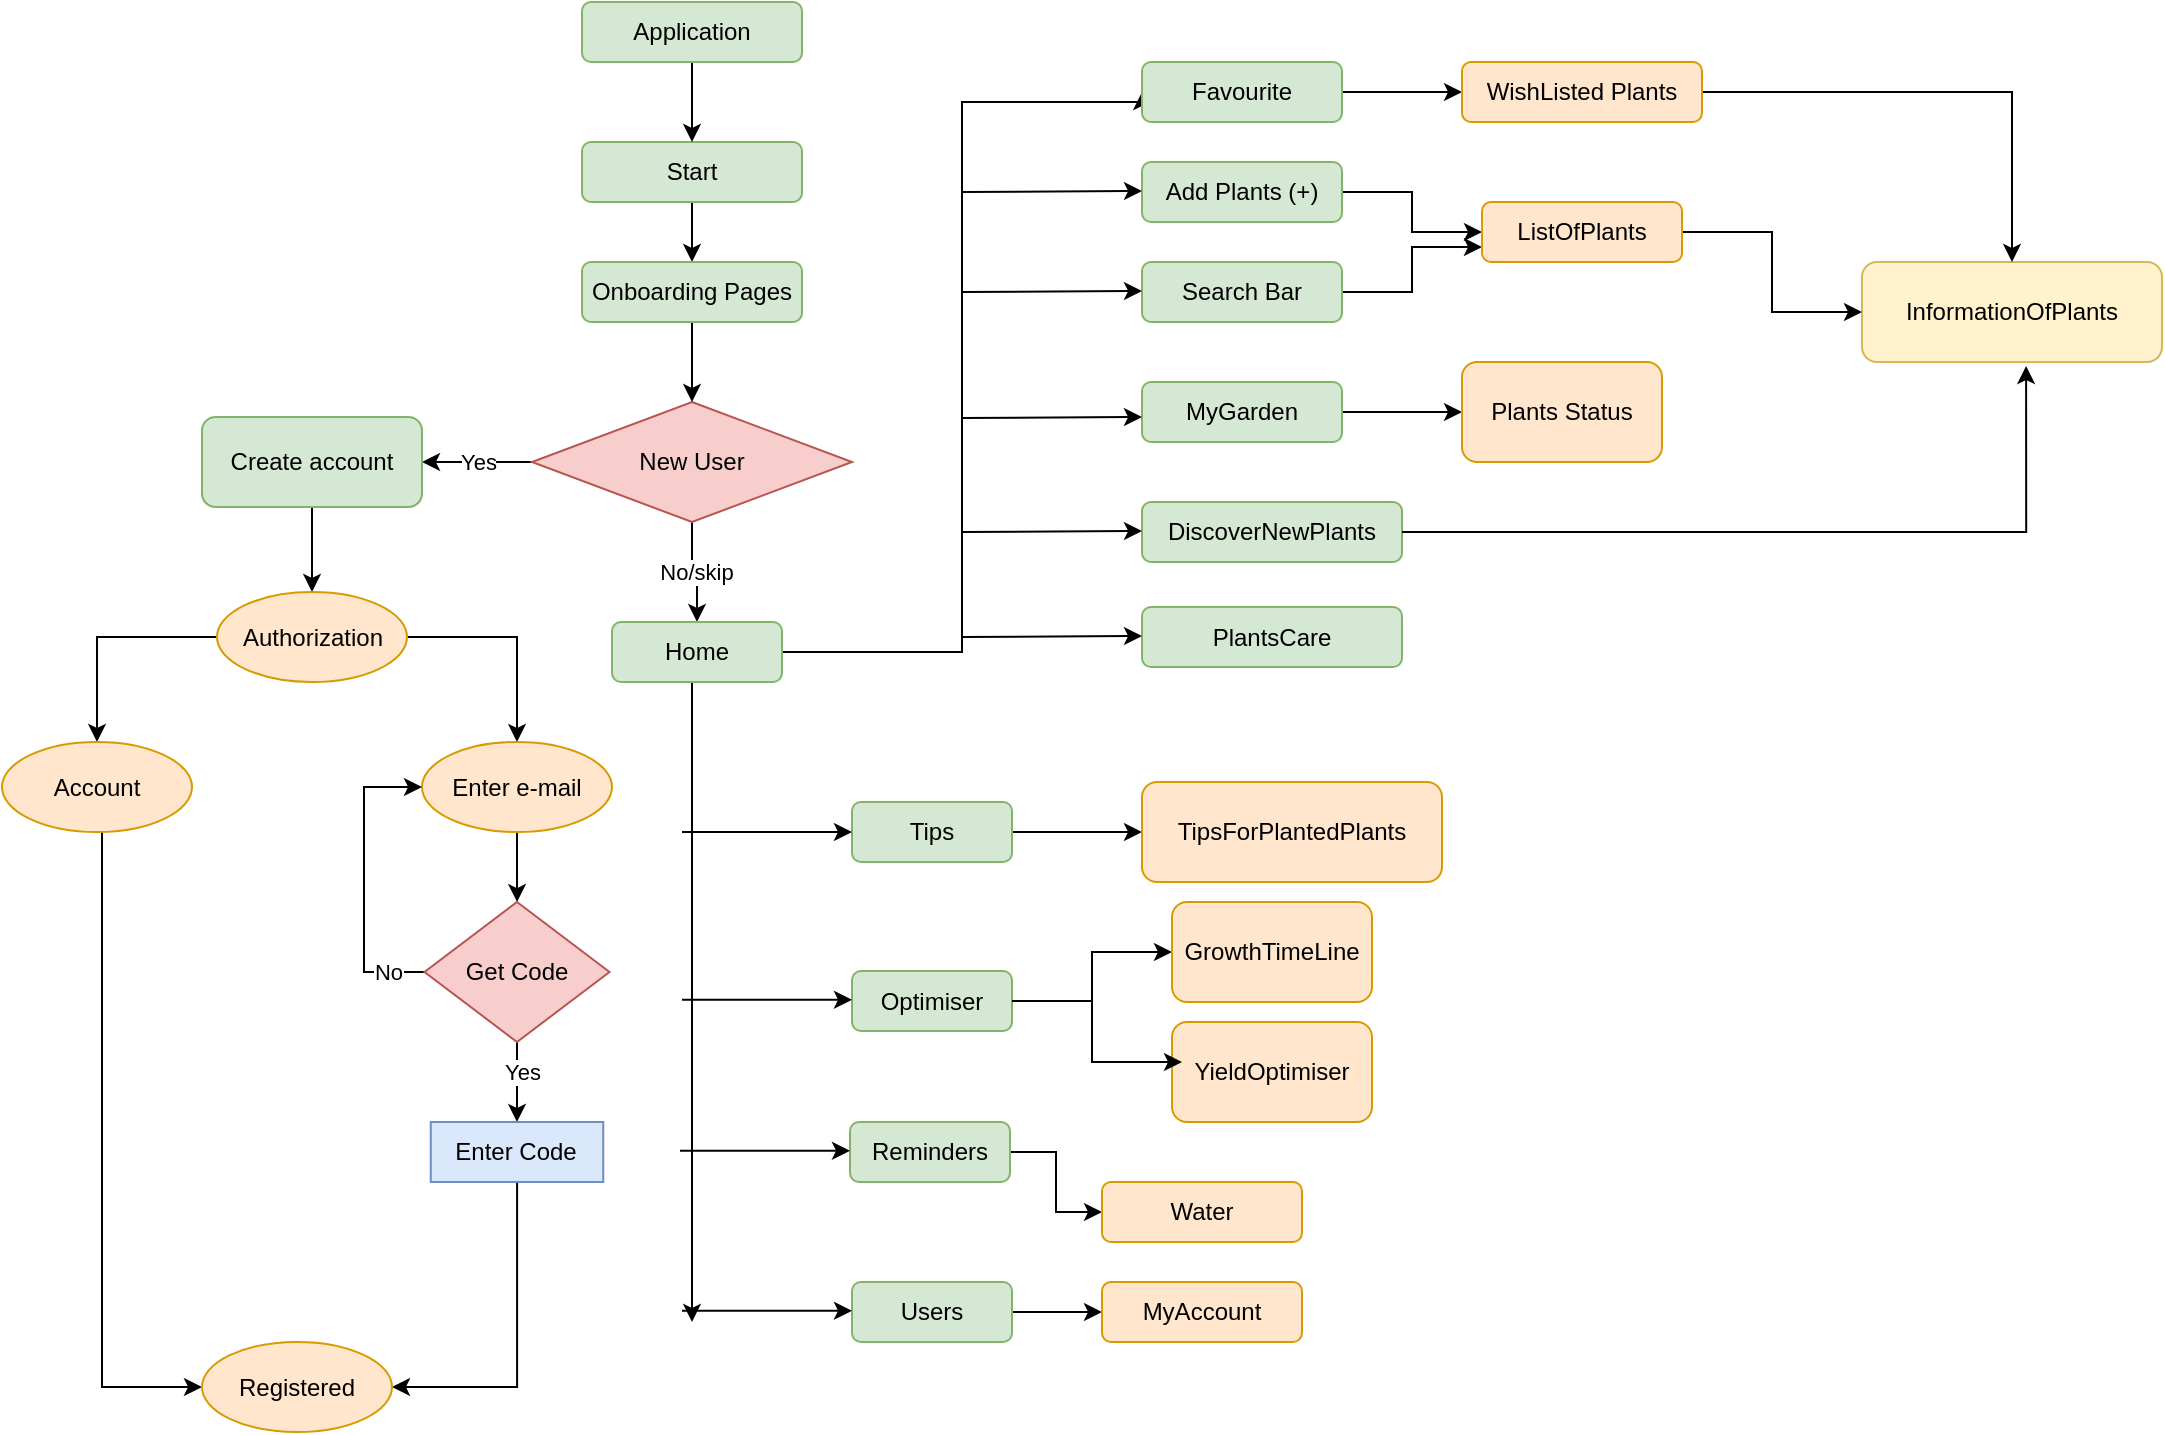 <mxfile version="24.0.7" type="device">
  <diagram name="Page-1" id="lXcvp4EWxheQCzDuiYOg">
    <mxGraphModel dx="1949" dy="794" grid="1" gridSize="10" guides="1" tooltips="1" connect="1" arrows="1" fold="1" page="1" pageScale="1" pageWidth="827" pageHeight="1169" math="0" shadow="0">
      <root>
        <mxCell id="0" />
        <mxCell id="1" parent="0" />
        <mxCell id="AIVGzDLhW5xscZHU8tAO-6" value="" style="edgeStyle=orthogonalEdgeStyle;rounded=0;orthogonalLoop=1;jettySize=auto;html=1;" parent="1" source="AIVGzDLhW5xscZHU8tAO-1" target="AIVGzDLhW5xscZHU8tAO-5" edge="1">
          <mxGeometry relative="1" as="geometry" />
        </mxCell>
        <mxCell id="AIVGzDLhW5xscZHU8tAO-1" value="Start" style="rounded=1;whiteSpace=wrap;html=1;fillColor=#d5e8d4;strokeColor=#82b366;" parent="1" vertex="1">
          <mxGeometry x="240" y="170" width="110" height="30" as="geometry" />
        </mxCell>
        <mxCell id="AIVGzDLhW5xscZHU8tAO-3" value="" style="edgeStyle=orthogonalEdgeStyle;rounded=0;orthogonalLoop=1;jettySize=auto;html=1;" parent="1" source="AIVGzDLhW5xscZHU8tAO-2" target="AIVGzDLhW5xscZHU8tAO-1" edge="1">
          <mxGeometry relative="1" as="geometry" />
        </mxCell>
        <mxCell id="AIVGzDLhW5xscZHU8tAO-2" value="Application" style="rounded=1;whiteSpace=wrap;html=1;fillColor=#d5e8d4;strokeColor=#82b366;" parent="1" vertex="1">
          <mxGeometry x="240" y="100" width="110" height="30" as="geometry" />
        </mxCell>
        <mxCell id="AIVGzDLhW5xscZHU8tAO-13" value="Yes" style="edgeStyle=orthogonalEdgeStyle;rounded=0;orthogonalLoop=1;jettySize=auto;html=1;" parent="1" source="AIVGzDLhW5xscZHU8tAO-4" target="AIVGzDLhW5xscZHU8tAO-9" edge="1">
          <mxGeometry relative="1" as="geometry" />
        </mxCell>
        <mxCell id="AIVGzDLhW5xscZHU8tAO-14" value="No/skip" style="edgeStyle=orthogonalEdgeStyle;rounded=0;orthogonalLoop=1;jettySize=auto;html=1;" parent="1" source="AIVGzDLhW5xscZHU8tAO-4" target="AIVGzDLhW5xscZHU8tAO-10" edge="1">
          <mxGeometry relative="1" as="geometry" />
        </mxCell>
        <mxCell id="AIVGzDLhW5xscZHU8tAO-4" value="New User" style="rhombus;whiteSpace=wrap;html=1;fillColor=#f8cecc;strokeColor=#b85450;" parent="1" vertex="1">
          <mxGeometry x="215" y="300" width="160" height="60" as="geometry" />
        </mxCell>
        <mxCell id="AIVGzDLhW5xscZHU8tAO-7" value="" style="edgeStyle=orthogonalEdgeStyle;rounded=0;orthogonalLoop=1;jettySize=auto;html=1;" parent="1" source="AIVGzDLhW5xscZHU8tAO-5" target="AIVGzDLhW5xscZHU8tAO-4" edge="1">
          <mxGeometry relative="1" as="geometry" />
        </mxCell>
        <mxCell id="AIVGzDLhW5xscZHU8tAO-5" value="Onboarding Pages" style="rounded=1;whiteSpace=wrap;html=1;fillColor=#d5e8d4;strokeColor=#82b366;" parent="1" vertex="1">
          <mxGeometry x="240" y="230" width="110" height="30" as="geometry" />
        </mxCell>
        <mxCell id="AIVGzDLhW5xscZHU8tAO-17" value="" style="edgeStyle=orthogonalEdgeStyle;rounded=0;orthogonalLoop=1;jettySize=auto;html=1;" parent="1" source="AIVGzDLhW5xscZHU8tAO-9" target="AIVGzDLhW5xscZHU8tAO-16" edge="1">
          <mxGeometry relative="1" as="geometry" />
        </mxCell>
        <mxCell id="AIVGzDLhW5xscZHU8tAO-9" value="Create account" style="rounded=1;whiteSpace=wrap;html=1;fillColor=#d5e8d4;strokeColor=#82b366;" parent="1" vertex="1">
          <mxGeometry x="50" y="307.5" width="110" height="45" as="geometry" />
        </mxCell>
        <mxCell id="AIVGzDLhW5xscZHU8tAO-38" style="edgeStyle=orthogonalEdgeStyle;rounded=0;orthogonalLoop=1;jettySize=auto;html=1;" parent="1" source="AIVGzDLhW5xscZHU8tAO-10" edge="1">
          <mxGeometry relative="1" as="geometry">
            <mxPoint x="295" y="760" as="targetPoint" />
            <Array as="points">
              <mxPoint x="295" y="530" />
              <mxPoint x="295" y="530" />
            </Array>
          </mxGeometry>
        </mxCell>
        <mxCell id="XliYqOPRCOiQvhlmMYCz-3" style="edgeStyle=orthogonalEdgeStyle;rounded=0;orthogonalLoop=1;jettySize=auto;html=1;entryX=0;entryY=0.5;entryDx=0;entryDy=0;" edge="1" parent="1" source="AIVGzDLhW5xscZHU8tAO-10" target="XliYqOPRCOiQvhlmMYCz-1">
          <mxGeometry relative="1" as="geometry">
            <Array as="points">
              <mxPoint x="430" y="425" />
              <mxPoint x="430" y="150" />
              <mxPoint x="520" y="150" />
            </Array>
          </mxGeometry>
        </mxCell>
        <mxCell id="AIVGzDLhW5xscZHU8tAO-10" value="Home" style="rounded=1;whiteSpace=wrap;html=1;fillColor=#d5e8d4;strokeColor=#82b366;" parent="1" vertex="1">
          <mxGeometry x="255" y="410" width="85" height="30" as="geometry" />
        </mxCell>
        <mxCell id="AIVGzDLhW5xscZHU8tAO-20" style="edgeStyle=orthogonalEdgeStyle;rounded=0;orthogonalLoop=1;jettySize=auto;html=1;entryX=0.5;entryY=0;entryDx=0;entryDy=0;" parent="1" source="AIVGzDLhW5xscZHU8tAO-16" target="AIVGzDLhW5xscZHU8tAO-18" edge="1">
          <mxGeometry relative="1" as="geometry" />
        </mxCell>
        <mxCell id="AIVGzDLhW5xscZHU8tAO-21" style="edgeStyle=orthogonalEdgeStyle;rounded=0;orthogonalLoop=1;jettySize=auto;html=1;entryX=0.5;entryY=0;entryDx=0;entryDy=0;" parent="1" source="AIVGzDLhW5xscZHU8tAO-16" target="AIVGzDLhW5xscZHU8tAO-19" edge="1">
          <mxGeometry relative="1" as="geometry" />
        </mxCell>
        <mxCell id="AIVGzDLhW5xscZHU8tAO-16" value="Authorization" style="ellipse;whiteSpace=wrap;html=1;fillColor=#ffe6cc;strokeColor=#d79b00;" parent="1" vertex="1">
          <mxGeometry x="57.5" y="395" width="95" height="45" as="geometry" />
        </mxCell>
        <mxCell id="AIVGzDLhW5xscZHU8tAO-23" value="" style="edgeStyle=orthogonalEdgeStyle;rounded=0;orthogonalLoop=1;jettySize=auto;html=1;" parent="1" source="AIVGzDLhW5xscZHU8tAO-18" target="AIVGzDLhW5xscZHU8tAO-22" edge="1">
          <mxGeometry relative="1" as="geometry" />
        </mxCell>
        <mxCell id="AIVGzDLhW5xscZHU8tAO-18" value="Enter e-mail" style="ellipse;whiteSpace=wrap;html=1;fillColor=#ffe6cc;strokeColor=#d79b00;" parent="1" vertex="1">
          <mxGeometry x="160" y="470" width="95" height="45" as="geometry" />
        </mxCell>
        <mxCell id="AIVGzDLhW5xscZHU8tAO-33" style="edgeStyle=orthogonalEdgeStyle;rounded=0;orthogonalLoop=1;jettySize=auto;html=1;entryX=0;entryY=0.5;entryDx=0;entryDy=0;" parent="1" source="AIVGzDLhW5xscZHU8tAO-19" target="AIVGzDLhW5xscZHU8tAO-30" edge="1">
          <mxGeometry relative="1" as="geometry">
            <mxPoint x="-2.5" y="800" as="targetPoint" />
            <Array as="points">
              <mxPoint y="793" />
            </Array>
          </mxGeometry>
        </mxCell>
        <mxCell id="AIVGzDLhW5xscZHU8tAO-19" value="Account" style="ellipse;whiteSpace=wrap;html=1;fillColor=#ffe6cc;strokeColor=#d79b00;" parent="1" vertex="1">
          <mxGeometry x="-50" y="470" width="95" height="45" as="geometry" />
        </mxCell>
        <mxCell id="AIVGzDLhW5xscZHU8tAO-25" value="" style="edgeStyle=orthogonalEdgeStyle;rounded=0;orthogonalLoop=1;jettySize=auto;html=1;" parent="1" source="AIVGzDLhW5xscZHU8tAO-22" target="AIVGzDLhW5xscZHU8tAO-24" edge="1">
          <mxGeometry relative="1" as="geometry" />
        </mxCell>
        <mxCell id="AIVGzDLhW5xscZHU8tAO-26" value="Yes" style="edgeLabel;html=1;align=center;verticalAlign=middle;resizable=0;points=[];" parent="AIVGzDLhW5xscZHU8tAO-25" vertex="1" connectable="0">
          <mxGeometry x="-0.25" y="2" relative="1" as="geometry">
            <mxPoint as="offset" />
          </mxGeometry>
        </mxCell>
        <mxCell id="AIVGzDLhW5xscZHU8tAO-27" style="edgeStyle=orthogonalEdgeStyle;rounded=0;orthogonalLoop=1;jettySize=auto;html=1;entryX=0;entryY=0.5;entryDx=0;entryDy=0;" parent="1" source="AIVGzDLhW5xscZHU8tAO-22" target="AIVGzDLhW5xscZHU8tAO-18" edge="1">
          <mxGeometry relative="1" as="geometry">
            <mxPoint x="130" y="490" as="targetPoint" />
            <Array as="points">
              <mxPoint x="131" y="585" />
              <mxPoint x="131" y="493" />
            </Array>
          </mxGeometry>
        </mxCell>
        <mxCell id="AIVGzDLhW5xscZHU8tAO-29" value="No" style="edgeLabel;html=1;align=center;verticalAlign=middle;resizable=0;points=[];" parent="AIVGzDLhW5xscZHU8tAO-27" vertex="1" connectable="0">
          <mxGeometry x="-0.759" relative="1" as="geometry">
            <mxPoint as="offset" />
          </mxGeometry>
        </mxCell>
        <mxCell id="AIVGzDLhW5xscZHU8tAO-22" value="Get Code" style="rhombus;whiteSpace=wrap;html=1;fillColor=#f8cecc;strokeColor=#b85450;" parent="1" vertex="1">
          <mxGeometry x="161.25" y="550" width="92.5" height="70" as="geometry" />
        </mxCell>
        <mxCell id="AIVGzDLhW5xscZHU8tAO-31" style="edgeStyle=orthogonalEdgeStyle;rounded=0;orthogonalLoop=1;jettySize=auto;html=1;entryX=1;entryY=0.5;entryDx=0;entryDy=0;" parent="1" source="AIVGzDLhW5xscZHU8tAO-24" target="AIVGzDLhW5xscZHU8tAO-30" edge="1">
          <mxGeometry relative="1" as="geometry">
            <mxPoint x="207.505" y="800" as="targetPoint" />
            <Array as="points">
              <mxPoint x="208" y="793" />
            </Array>
          </mxGeometry>
        </mxCell>
        <mxCell id="AIVGzDLhW5xscZHU8tAO-24" value="Enter Code" style="rounded=0;whiteSpace=wrap;html=1;fillColor=#dae8fc;strokeColor=#6c8ebf;" parent="1" vertex="1">
          <mxGeometry x="164.38" y="660" width="86.25" height="30" as="geometry" />
        </mxCell>
        <mxCell id="AIVGzDLhW5xscZHU8tAO-30" value="Registered" style="ellipse;whiteSpace=wrap;html=1;fillColor=#ffe6cc;strokeColor=#d79b00;" parent="1" vertex="1">
          <mxGeometry x="50" y="770" width="95" height="45" as="geometry" />
        </mxCell>
        <mxCell id="XliYqOPRCOiQvhlmMYCz-31" style="edgeStyle=orthogonalEdgeStyle;rounded=0;orthogonalLoop=1;jettySize=auto;html=1;" edge="1" parent="1" source="AIVGzDLhW5xscZHU8tAO-34" target="XliYqOPRCOiQvhlmMYCz-30">
          <mxGeometry relative="1" as="geometry" />
        </mxCell>
        <mxCell id="AIVGzDLhW5xscZHU8tAO-34" value="Tips" style="rounded=1;whiteSpace=wrap;html=1;fillColor=#d5e8d4;strokeColor=#82b366;" parent="1" vertex="1">
          <mxGeometry x="375" y="500" width="80" height="30" as="geometry" />
        </mxCell>
        <mxCell id="XliYqOPRCOiQvhlmMYCz-34" style="edgeStyle=orthogonalEdgeStyle;rounded=0;orthogonalLoop=1;jettySize=auto;html=1;entryX=0;entryY=0.5;entryDx=0;entryDy=0;" edge="1" parent="1" source="AIVGzDLhW5xscZHU8tAO-35" target="XliYqOPRCOiQvhlmMYCz-32">
          <mxGeometry relative="1" as="geometry">
            <Array as="points">
              <mxPoint x="495" y="600" />
              <mxPoint x="495" y="575" />
            </Array>
          </mxGeometry>
        </mxCell>
        <mxCell id="AIVGzDLhW5xscZHU8tAO-35" value="Optimiser" style="rounded=1;whiteSpace=wrap;html=1;fillColor=#d5e8d4;strokeColor=#82b366;" parent="1" vertex="1">
          <mxGeometry x="375" y="584.5" width="80" height="30" as="geometry" />
        </mxCell>
        <mxCell id="XliYqOPRCOiQvhlmMYCz-37" style="edgeStyle=orthogonalEdgeStyle;rounded=0;orthogonalLoop=1;jettySize=auto;html=1;entryX=0;entryY=0.5;entryDx=0;entryDy=0;" edge="1" parent="1" source="AIVGzDLhW5xscZHU8tAO-36" target="XliYqOPRCOiQvhlmMYCz-36">
          <mxGeometry relative="1" as="geometry" />
        </mxCell>
        <mxCell id="AIVGzDLhW5xscZHU8tAO-36" value="Reminders" style="rounded=1;whiteSpace=wrap;html=1;fillColor=#d5e8d4;strokeColor=#82b366;" parent="1" vertex="1">
          <mxGeometry x="374" y="660" width="80" height="30" as="geometry" />
        </mxCell>
        <mxCell id="XliYqOPRCOiQvhlmMYCz-39" style="edgeStyle=orthogonalEdgeStyle;rounded=0;orthogonalLoop=1;jettySize=auto;html=1;entryX=0;entryY=0.5;entryDx=0;entryDy=0;" edge="1" parent="1" source="AIVGzDLhW5xscZHU8tAO-37" target="XliYqOPRCOiQvhlmMYCz-38">
          <mxGeometry relative="1" as="geometry" />
        </mxCell>
        <mxCell id="AIVGzDLhW5xscZHU8tAO-37" value="Users" style="rounded=1;whiteSpace=wrap;html=1;fillColor=#d5e8d4;strokeColor=#82b366;" parent="1" vertex="1">
          <mxGeometry x="375" y="740" width="80" height="30" as="geometry" />
        </mxCell>
        <mxCell id="AIVGzDLhW5xscZHU8tAO-39" value="" style="endArrow=classic;html=1;rounded=0;entryX=0;entryY=0.5;entryDx=0;entryDy=0;" parent="1" target="AIVGzDLhW5xscZHU8tAO-34" edge="1">
          <mxGeometry width="50" height="50" relative="1" as="geometry">
            <mxPoint x="290" y="515" as="sourcePoint" />
            <mxPoint x="360" y="520" as="targetPoint" />
          </mxGeometry>
        </mxCell>
        <mxCell id="AIVGzDLhW5xscZHU8tAO-40" value="" style="endArrow=classic;html=1;rounded=0;entryX=0;entryY=0.5;entryDx=0;entryDy=0;" parent="1" edge="1">
          <mxGeometry width="50" height="50" relative="1" as="geometry">
            <mxPoint x="290" y="598.91" as="sourcePoint" />
            <mxPoint x="375" y="598.91" as="targetPoint" />
          </mxGeometry>
        </mxCell>
        <mxCell id="AIVGzDLhW5xscZHU8tAO-41" value="" style="endArrow=classic;html=1;rounded=0;entryX=0;entryY=0.5;entryDx=0;entryDy=0;" parent="1" edge="1">
          <mxGeometry width="50" height="50" relative="1" as="geometry">
            <mxPoint x="289" y="674.41" as="sourcePoint" />
            <mxPoint x="374" y="674.41" as="targetPoint" />
          </mxGeometry>
        </mxCell>
        <mxCell id="AIVGzDLhW5xscZHU8tAO-42" value="" style="endArrow=classic;html=1;rounded=0;entryX=0;entryY=0.5;entryDx=0;entryDy=0;" parent="1" edge="1">
          <mxGeometry width="50" height="50" relative="1" as="geometry">
            <mxPoint x="290" y="754.41" as="sourcePoint" />
            <mxPoint x="375" y="754.41" as="targetPoint" />
          </mxGeometry>
        </mxCell>
        <mxCell id="XliYqOPRCOiQvhlmMYCz-24" style="edgeStyle=orthogonalEdgeStyle;rounded=0;orthogonalLoop=1;jettySize=auto;html=1;" edge="1" parent="1" source="XliYqOPRCOiQvhlmMYCz-1" target="XliYqOPRCOiQvhlmMYCz-22">
          <mxGeometry relative="1" as="geometry" />
        </mxCell>
        <mxCell id="XliYqOPRCOiQvhlmMYCz-1" value="Favourite" style="rounded=1;whiteSpace=wrap;html=1;fillColor=#d5e8d4;strokeColor=#82b366;" vertex="1" parent="1">
          <mxGeometry x="520" y="130" width="100" height="30" as="geometry" />
        </mxCell>
        <mxCell id="XliYqOPRCOiQvhlmMYCz-19" style="edgeStyle=orthogonalEdgeStyle;rounded=0;orthogonalLoop=1;jettySize=auto;html=1;" edge="1" parent="1" source="XliYqOPRCOiQvhlmMYCz-2" target="XliYqOPRCOiQvhlmMYCz-18">
          <mxGeometry relative="1" as="geometry" />
        </mxCell>
        <mxCell id="XliYqOPRCOiQvhlmMYCz-2" value="Add Plants (+)" style="rounded=1;whiteSpace=wrap;html=1;fillColor=#d5e8d4;strokeColor=#82b366;" vertex="1" parent="1">
          <mxGeometry x="520" y="180" width="100" height="30" as="geometry" />
        </mxCell>
        <mxCell id="XliYqOPRCOiQvhlmMYCz-4" value="" style="endArrow=classic;html=1;rounded=0;entryX=0;entryY=0.5;entryDx=0;entryDy=0;" edge="1" parent="1">
          <mxGeometry width="50" height="50" relative="1" as="geometry">
            <mxPoint x="430" y="195" as="sourcePoint" />
            <mxPoint x="520" y="194.5" as="targetPoint" />
          </mxGeometry>
        </mxCell>
        <mxCell id="XliYqOPRCOiQvhlmMYCz-20" style="edgeStyle=orthogonalEdgeStyle;rounded=0;orthogonalLoop=1;jettySize=auto;html=1;entryX=0;entryY=0.75;entryDx=0;entryDy=0;" edge="1" parent="1" source="XliYqOPRCOiQvhlmMYCz-5" target="XliYqOPRCOiQvhlmMYCz-18">
          <mxGeometry relative="1" as="geometry" />
        </mxCell>
        <mxCell id="XliYqOPRCOiQvhlmMYCz-5" value="Search Bar" style="rounded=1;whiteSpace=wrap;html=1;fillColor=#d5e8d4;strokeColor=#82b366;" vertex="1" parent="1">
          <mxGeometry x="520" y="230" width="100" height="30" as="geometry" />
        </mxCell>
        <mxCell id="XliYqOPRCOiQvhlmMYCz-6" value="" style="endArrow=classic;html=1;rounded=0;entryX=0;entryY=0.5;entryDx=0;entryDy=0;" edge="1" parent="1">
          <mxGeometry width="50" height="50" relative="1" as="geometry">
            <mxPoint x="430" y="245" as="sourcePoint" />
            <mxPoint x="520" y="244.5" as="targetPoint" />
          </mxGeometry>
        </mxCell>
        <mxCell id="XliYqOPRCOiQvhlmMYCz-29" style="edgeStyle=orthogonalEdgeStyle;rounded=0;orthogonalLoop=1;jettySize=auto;html=1;entryX=0;entryY=0.5;entryDx=0;entryDy=0;" edge="1" parent="1" source="XliYqOPRCOiQvhlmMYCz-7" target="XliYqOPRCOiQvhlmMYCz-28">
          <mxGeometry relative="1" as="geometry" />
        </mxCell>
        <mxCell id="XliYqOPRCOiQvhlmMYCz-7" value="MyGarden" style="rounded=1;whiteSpace=wrap;html=1;fillColor=#d5e8d4;strokeColor=#82b366;" vertex="1" parent="1">
          <mxGeometry x="520" y="290" width="100" height="30" as="geometry" />
        </mxCell>
        <mxCell id="XliYqOPRCOiQvhlmMYCz-8" value="" style="endArrow=classic;html=1;rounded=0;entryX=0;entryY=0.5;entryDx=0;entryDy=0;" edge="1" parent="1">
          <mxGeometry width="50" height="50" relative="1" as="geometry">
            <mxPoint x="430" y="308" as="sourcePoint" />
            <mxPoint x="520" y="307.5" as="targetPoint" />
          </mxGeometry>
        </mxCell>
        <mxCell id="XliYqOPRCOiQvhlmMYCz-9" value="DiscoverNewPlants" style="rounded=1;whiteSpace=wrap;html=1;fillColor=#d5e8d4;strokeColor=#82b366;" vertex="1" parent="1">
          <mxGeometry x="520" y="350" width="130" height="30" as="geometry" />
        </mxCell>
        <mxCell id="XliYqOPRCOiQvhlmMYCz-10" value="" style="endArrow=classic;html=1;rounded=0;entryX=0;entryY=0.5;entryDx=0;entryDy=0;" edge="1" parent="1">
          <mxGeometry width="50" height="50" relative="1" as="geometry">
            <mxPoint x="430" y="365" as="sourcePoint" />
            <mxPoint x="520" y="364.5" as="targetPoint" />
          </mxGeometry>
        </mxCell>
        <mxCell id="XliYqOPRCOiQvhlmMYCz-11" value="PlantsCare" style="rounded=1;whiteSpace=wrap;html=1;fillColor=#d5e8d4;strokeColor=#82b366;" vertex="1" parent="1">
          <mxGeometry x="520" y="402.5" width="130" height="30" as="geometry" />
        </mxCell>
        <mxCell id="XliYqOPRCOiQvhlmMYCz-12" value="" style="endArrow=classic;html=1;rounded=0;entryX=0;entryY=0.5;entryDx=0;entryDy=0;" edge="1" parent="1">
          <mxGeometry width="50" height="50" relative="1" as="geometry">
            <mxPoint x="430" y="417.5" as="sourcePoint" />
            <mxPoint x="520" y="417" as="targetPoint" />
          </mxGeometry>
        </mxCell>
        <mxCell id="XliYqOPRCOiQvhlmMYCz-17" value="InformationOfPlants" style="rounded=1;whiteSpace=wrap;html=1;fillColor=#fff2cc;strokeColor=#d6b656;" vertex="1" parent="1">
          <mxGeometry x="880" y="230" width="150" height="50" as="geometry" />
        </mxCell>
        <mxCell id="XliYqOPRCOiQvhlmMYCz-26" style="edgeStyle=orthogonalEdgeStyle;rounded=0;orthogonalLoop=1;jettySize=auto;html=1;entryX=0;entryY=0.5;entryDx=0;entryDy=0;" edge="1" parent="1" source="XliYqOPRCOiQvhlmMYCz-18" target="XliYqOPRCOiQvhlmMYCz-17">
          <mxGeometry relative="1" as="geometry" />
        </mxCell>
        <mxCell id="XliYqOPRCOiQvhlmMYCz-18" value="ListOfPlants" style="rounded=1;whiteSpace=wrap;html=1;fillColor=#ffe6cc;strokeColor=#d79b00;" vertex="1" parent="1">
          <mxGeometry x="690" y="200" width="100" height="30" as="geometry" />
        </mxCell>
        <mxCell id="XliYqOPRCOiQvhlmMYCz-25" style="edgeStyle=orthogonalEdgeStyle;rounded=0;orthogonalLoop=1;jettySize=auto;html=1;entryX=0.5;entryY=0;entryDx=0;entryDy=0;" edge="1" parent="1" source="XliYqOPRCOiQvhlmMYCz-22" target="XliYqOPRCOiQvhlmMYCz-17">
          <mxGeometry relative="1" as="geometry" />
        </mxCell>
        <mxCell id="XliYqOPRCOiQvhlmMYCz-22" value="WishListed Plants" style="rounded=1;whiteSpace=wrap;html=1;fillColor=#ffe6cc;strokeColor=#d79b00;" vertex="1" parent="1">
          <mxGeometry x="680" y="130" width="120" height="30" as="geometry" />
        </mxCell>
        <mxCell id="XliYqOPRCOiQvhlmMYCz-27" style="edgeStyle=orthogonalEdgeStyle;rounded=0;orthogonalLoop=1;jettySize=auto;html=1;entryX=0.547;entryY=1.04;entryDx=0;entryDy=0;entryPerimeter=0;" edge="1" parent="1" source="XliYqOPRCOiQvhlmMYCz-9" target="XliYqOPRCOiQvhlmMYCz-17">
          <mxGeometry relative="1" as="geometry" />
        </mxCell>
        <mxCell id="XliYqOPRCOiQvhlmMYCz-28" value="Plants Status" style="rounded=1;whiteSpace=wrap;html=1;fillColor=#ffe6cc;strokeColor=#d79b00;" vertex="1" parent="1">
          <mxGeometry x="680" y="280" width="100" height="50" as="geometry" />
        </mxCell>
        <mxCell id="XliYqOPRCOiQvhlmMYCz-30" value="TipsForPlantedPlants" style="rounded=1;whiteSpace=wrap;html=1;fillColor=#ffe6cc;strokeColor=#d79b00;" vertex="1" parent="1">
          <mxGeometry x="520" y="490" width="150" height="50" as="geometry" />
        </mxCell>
        <mxCell id="XliYqOPRCOiQvhlmMYCz-32" value="GrowthTimeLine" style="rounded=1;whiteSpace=wrap;html=1;fillColor=#ffe6cc;strokeColor=#d79b00;" vertex="1" parent="1">
          <mxGeometry x="535" y="550" width="100" height="50" as="geometry" />
        </mxCell>
        <mxCell id="XliYqOPRCOiQvhlmMYCz-33" value="YieldOptimiser" style="rounded=1;whiteSpace=wrap;html=1;fillColor=#ffe6cc;strokeColor=#d79b00;" vertex="1" parent="1">
          <mxGeometry x="535" y="610" width="100" height="50" as="geometry" />
        </mxCell>
        <mxCell id="XliYqOPRCOiQvhlmMYCz-35" style="edgeStyle=orthogonalEdgeStyle;rounded=0;orthogonalLoop=1;jettySize=auto;html=1;exitX=1;exitY=0.5;exitDx=0;exitDy=0;" edge="1" parent="1" source="AIVGzDLhW5xscZHU8tAO-35">
          <mxGeometry relative="1" as="geometry">
            <mxPoint x="460" y="610" as="sourcePoint" />
            <mxPoint x="540" y="630" as="targetPoint" />
            <Array as="points">
              <mxPoint x="495" y="600" />
              <mxPoint x="495" y="630" />
              <mxPoint x="535" y="630" />
            </Array>
          </mxGeometry>
        </mxCell>
        <mxCell id="XliYqOPRCOiQvhlmMYCz-36" value="Water" style="rounded=1;whiteSpace=wrap;html=1;fillColor=#ffe6cc;strokeColor=#d79b00;" vertex="1" parent="1">
          <mxGeometry x="500" y="690" width="100" height="30" as="geometry" />
        </mxCell>
        <mxCell id="XliYqOPRCOiQvhlmMYCz-38" value="MyAccount" style="rounded=1;whiteSpace=wrap;html=1;fillColor=#ffe6cc;strokeColor=#d79b00;" vertex="1" parent="1">
          <mxGeometry x="500" y="740" width="100" height="30" as="geometry" />
        </mxCell>
      </root>
    </mxGraphModel>
  </diagram>
</mxfile>
